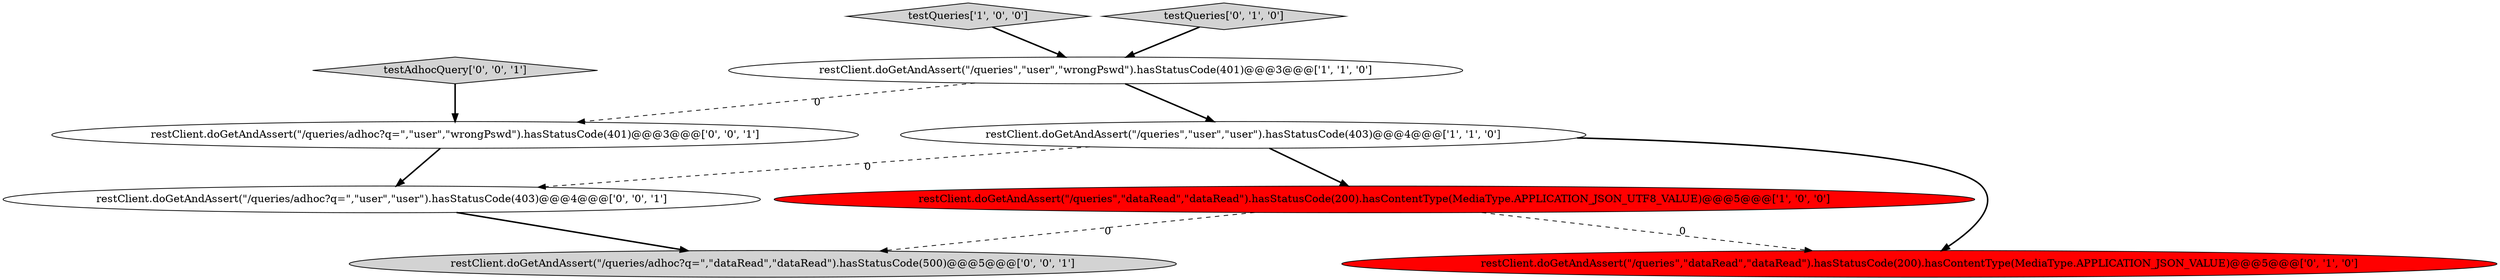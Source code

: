 digraph {
7 [style = filled, label = "restClient.doGetAndAssert(\"/queries/adhoc?q=\",\"user\",\"wrongPswd\").hasStatusCode(401)@@@3@@@['0', '0', '1']", fillcolor = white, shape = ellipse image = "AAA0AAABBB3BBB"];
3 [style = filled, label = "testQueries['1', '0', '0']", fillcolor = lightgray, shape = diamond image = "AAA0AAABBB1BBB"];
0 [style = filled, label = "restClient.doGetAndAssert(\"/queries\",\"user\",\"wrongPswd\").hasStatusCode(401)@@@3@@@['1', '1', '0']", fillcolor = white, shape = ellipse image = "AAA0AAABBB1BBB"];
6 [style = filled, label = "restClient.doGetAndAssert(\"/queries/adhoc?q=\",\"user\",\"user\").hasStatusCode(403)@@@4@@@['0', '0', '1']", fillcolor = white, shape = ellipse image = "AAA0AAABBB3BBB"];
8 [style = filled, label = "restClient.doGetAndAssert(\"/queries/adhoc?q=\",\"dataRead\",\"dataRead\").hasStatusCode(500)@@@5@@@['0', '0', '1']", fillcolor = lightgray, shape = ellipse image = "AAA0AAABBB3BBB"];
1 [style = filled, label = "restClient.doGetAndAssert(\"/queries\",\"dataRead\",\"dataRead\").hasStatusCode(200).hasContentType(MediaType.APPLICATION_JSON_UTF8_VALUE)@@@5@@@['1', '0', '0']", fillcolor = red, shape = ellipse image = "AAA1AAABBB1BBB"];
2 [style = filled, label = "restClient.doGetAndAssert(\"/queries\",\"user\",\"user\").hasStatusCode(403)@@@4@@@['1', '1', '0']", fillcolor = white, shape = ellipse image = "AAA0AAABBB1BBB"];
4 [style = filled, label = "testQueries['0', '1', '0']", fillcolor = lightgray, shape = diamond image = "AAA0AAABBB2BBB"];
9 [style = filled, label = "testAdhocQuery['0', '0', '1']", fillcolor = lightgray, shape = diamond image = "AAA0AAABBB3BBB"];
5 [style = filled, label = "restClient.doGetAndAssert(\"/queries\",\"dataRead\",\"dataRead\").hasStatusCode(200).hasContentType(MediaType.APPLICATION_JSON_VALUE)@@@5@@@['0', '1', '0']", fillcolor = red, shape = ellipse image = "AAA1AAABBB2BBB"];
6->8 [style = bold, label=""];
1->8 [style = dashed, label="0"];
0->2 [style = bold, label=""];
1->5 [style = dashed, label="0"];
9->7 [style = bold, label=""];
0->7 [style = dashed, label="0"];
2->1 [style = bold, label=""];
3->0 [style = bold, label=""];
7->6 [style = bold, label=""];
4->0 [style = bold, label=""];
2->5 [style = bold, label=""];
2->6 [style = dashed, label="0"];
}
